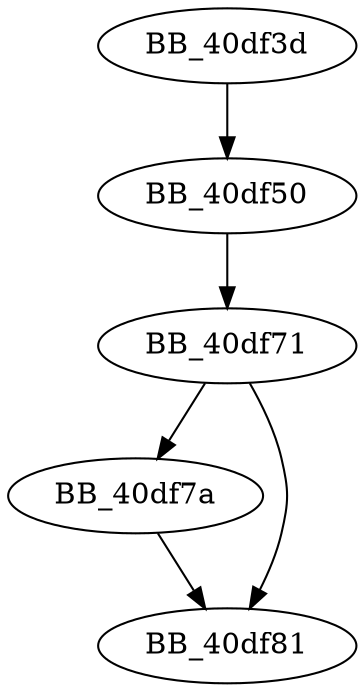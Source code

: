 DiGraph ___crtLCMapStringA{
BB_40df3d->BB_40df50
BB_40df50->BB_40df71
BB_40df71->BB_40df7a
BB_40df71->BB_40df81
BB_40df7a->BB_40df81
}
